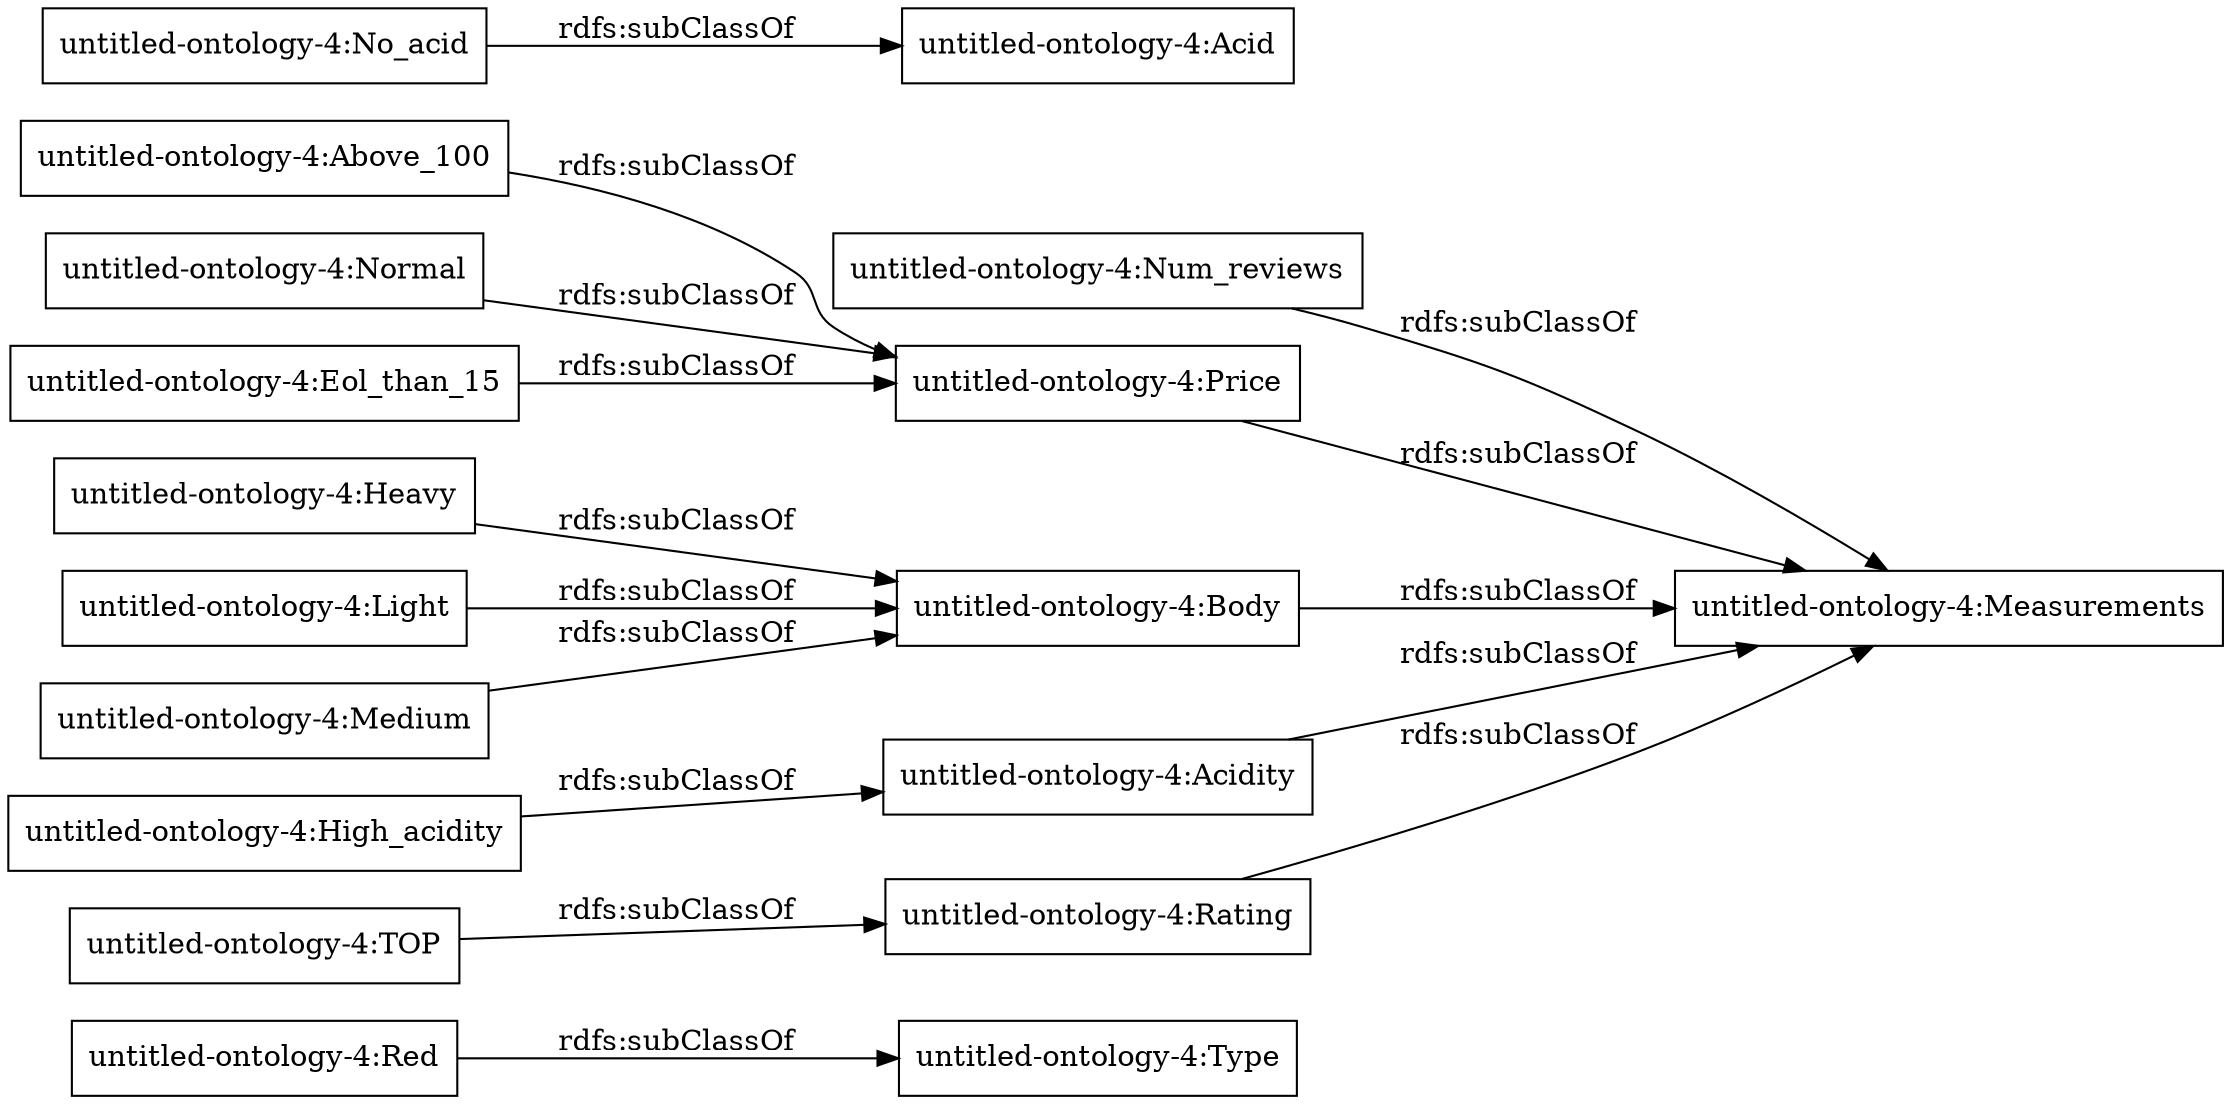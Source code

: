 digraph ar2dtool_diagram { 
rankdir=LR;
size="1000"
node [shape = rectangle, color="black"]; "untitled-ontology-4:Type" "untitled-ontology-4:Rating" "untitled-ontology-4:Above_100" "untitled-ontology-4:Red" "untitled-ontology-4:Measurements" "untitled-ontology-4:No_acid" "untitled-ontology-4:Num_reviews" "untitled-ontology-4:High_acidity" "untitled-ontology-4:Normal" "untitled-ontology-4:Price" "untitled-ontology-4:Body" "untitled-ontology-4:Heavy" "untitled-ontology-4:TOP" "untitled-ontology-4:Light" "untitled-ontology-4:Acid" "untitled-ontology-4:Acidity" "untitled-ontology-4:Medium" "untitled-ontology-4:Eol_than_15" ; /*classes style*/
	"untitled-ontology-4:Body" -> "untitled-ontology-4:Measurements" [ label = "rdfs:subClassOf" ];
	"untitled-ontology-4:Acidity" -> "untitled-ontology-4:Measurements" [ label = "rdfs:subClassOf" ];
	"untitled-ontology-4:No_acid" -> "untitled-ontology-4:Acid" [ label = "rdfs:subClassOf" ];
	"untitled-ontology-4:Medium" -> "untitled-ontology-4:Body" [ label = "rdfs:subClassOf" ];
	"untitled-ontology-4:TOP" -> "untitled-ontology-4:Rating" [ label = "rdfs:subClassOf" ];
	"untitled-ontology-4:Price" -> "untitled-ontology-4:Measurements" [ label = "rdfs:subClassOf" ];
	"untitled-ontology-4:Above_100" -> "untitled-ontology-4:Price" [ label = "rdfs:subClassOf" ];
	"untitled-ontology-4:Num_reviews" -> "untitled-ontology-4:Measurements" [ label = "rdfs:subClassOf" ];
	"untitled-ontology-4:Red" -> "untitled-ontology-4:Type" [ label = "rdfs:subClassOf" ];
	"untitled-ontology-4:Light" -> "untitled-ontology-4:Body" [ label = "rdfs:subClassOf" ];
	"untitled-ontology-4:Eol_than_15" -> "untitled-ontology-4:Price" [ label = "rdfs:subClassOf" ];
	"untitled-ontology-4:Rating" -> "untitled-ontology-4:Measurements" [ label = "rdfs:subClassOf" ];
	"untitled-ontology-4:Normal" -> "untitled-ontology-4:Price" [ label = "rdfs:subClassOf" ];
	"untitled-ontology-4:Heavy" -> "untitled-ontology-4:Body" [ label = "rdfs:subClassOf" ];
	"untitled-ontology-4:High_acidity" -> "untitled-ontology-4:Acidity" [ label = "rdfs:subClassOf" ];

}
